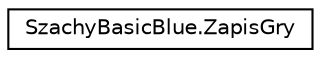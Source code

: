 digraph "Graficzna hierarchia klas"
{
  edge [fontname="Helvetica",fontsize="10",labelfontname="Helvetica",labelfontsize="10"];
  node [fontname="Helvetica",fontsize="10",shape=record];
  rankdir="LR";
  Node1 [label="SzachyBasicBlue.ZapisGry",height=0.2,width=0.4,color="black", fillcolor="white", style="filled",URL="$class_szachy_basic_blue_1_1_zapis_gry.html"];
}
